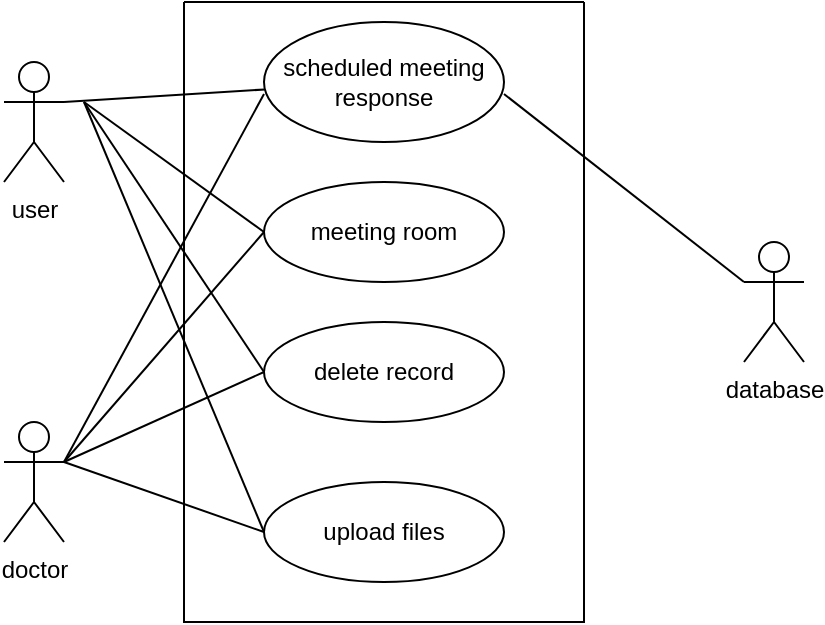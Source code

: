 <mxfile version="21.0.6" type="github">
  <diagram name="Page-1" id="FxTRXZxbGpBr5tCT2cW9">
    <mxGraphModel dx="1674" dy="704" grid="1" gridSize="10" guides="1" tooltips="1" connect="1" arrows="1" fold="1" page="1" pageScale="1" pageWidth="850" pageHeight="1100" math="0" shadow="0">
      <root>
        <mxCell id="0" />
        <mxCell id="1" parent="0" />
        <mxCell id="hSFMDxg27ojF36zUa-iX-1" value="user" style="shape=umlActor;verticalLabelPosition=bottom;verticalAlign=top;html=1;outlineConnect=0;" vertex="1" parent="1">
          <mxGeometry x="170" y="260" width="30" height="60" as="geometry" />
        </mxCell>
        <mxCell id="hSFMDxg27ojF36zUa-iX-2" value="doctor" style="shape=umlActor;verticalLabelPosition=bottom;verticalAlign=top;html=1;outlineConnect=0;" vertex="1" parent="1">
          <mxGeometry x="170" y="440" width="30" height="60" as="geometry" />
        </mxCell>
        <mxCell id="hSFMDxg27ojF36zUa-iX-4" value="" style="swimlane;startSize=0;" vertex="1" parent="1">
          <mxGeometry x="260" y="230" width="200" height="310" as="geometry" />
        </mxCell>
        <mxCell id="hSFMDxg27ojF36zUa-iX-5" value="scheduled meeting response" style="ellipse;whiteSpace=wrap;html=1;" vertex="1" parent="hSFMDxg27ojF36zUa-iX-4">
          <mxGeometry x="40" y="10" width="120" height="60" as="geometry" />
        </mxCell>
        <mxCell id="hSFMDxg27ojF36zUa-iX-6" value="meeting room" style="ellipse;whiteSpace=wrap;html=1;" vertex="1" parent="hSFMDxg27ojF36zUa-iX-4">
          <mxGeometry x="40" y="90" width="120" height="50" as="geometry" />
        </mxCell>
        <mxCell id="hSFMDxg27ojF36zUa-iX-7" value="delete record" style="ellipse;whiteSpace=wrap;html=1;" vertex="1" parent="hSFMDxg27ojF36zUa-iX-4">
          <mxGeometry x="40" y="160" width="120" height="50" as="geometry" />
        </mxCell>
        <mxCell id="hSFMDxg27ojF36zUa-iX-8" value="upload files" style="ellipse;whiteSpace=wrap;html=1;" vertex="1" parent="hSFMDxg27ojF36zUa-iX-4">
          <mxGeometry x="40" y="240" width="120" height="50" as="geometry" />
        </mxCell>
        <mxCell id="hSFMDxg27ojF36zUa-iX-10" value="database" style="shape=umlActor;verticalLabelPosition=bottom;verticalAlign=top;html=1;outlineConnect=0;" vertex="1" parent="1">
          <mxGeometry x="540" y="350" width="30" height="60" as="geometry" />
        </mxCell>
        <mxCell id="hSFMDxg27ojF36zUa-iX-11" value="" style="endArrow=none;html=1;rounded=0;" edge="1" parent="1" target="hSFMDxg27ojF36zUa-iX-5">
          <mxGeometry width="50" height="50" relative="1" as="geometry">
            <mxPoint x="200" y="280" as="sourcePoint" />
            <mxPoint x="260" y="210" as="targetPoint" />
          </mxGeometry>
        </mxCell>
        <mxCell id="hSFMDxg27ojF36zUa-iX-12" value="" style="endArrow=none;html=1;rounded=0;entryX=0;entryY=0.6;entryDx=0;entryDy=0;entryPerimeter=0;" edge="1" parent="1" target="hSFMDxg27ojF36zUa-iX-5">
          <mxGeometry width="50" height="50" relative="1" as="geometry">
            <mxPoint x="200" y="460" as="sourcePoint" />
            <mxPoint x="320" y="350" as="targetPoint" />
            <Array as="points" />
          </mxGeometry>
        </mxCell>
        <mxCell id="hSFMDxg27ojF36zUa-iX-13" value="" style="endArrow=none;html=1;rounded=0;exitX=1;exitY=0.6;exitDx=0;exitDy=0;exitPerimeter=0;entryX=0;entryY=0.333;entryDx=0;entryDy=0;entryPerimeter=0;" edge="1" parent="1" source="hSFMDxg27ojF36zUa-iX-5" target="hSFMDxg27ojF36zUa-iX-10">
          <mxGeometry width="50" height="50" relative="1" as="geometry">
            <mxPoint x="480" y="410" as="sourcePoint" />
            <mxPoint x="530" y="360" as="targetPoint" />
          </mxGeometry>
        </mxCell>
        <mxCell id="hSFMDxg27ojF36zUa-iX-14" value="" style="endArrow=none;html=1;rounded=0;entryX=0;entryY=0.5;entryDx=0;entryDy=0;" edge="1" parent="1" target="hSFMDxg27ojF36zUa-iX-6">
          <mxGeometry width="50" height="50" relative="1" as="geometry">
            <mxPoint x="210" y="280" as="sourcePoint" />
            <mxPoint x="260" y="210" as="targetPoint" />
          </mxGeometry>
        </mxCell>
        <mxCell id="hSFMDxg27ojF36zUa-iX-16" value="" style="endArrow=none;html=1;rounded=0;entryX=0;entryY=0.5;entryDx=0;entryDy=0;" edge="1" parent="1" target="hSFMDxg27ojF36zUa-iX-6">
          <mxGeometry width="50" height="50" relative="1" as="geometry">
            <mxPoint x="200" y="460" as="sourcePoint" />
            <mxPoint x="320" y="350" as="targetPoint" />
          </mxGeometry>
        </mxCell>
        <mxCell id="hSFMDxg27ojF36zUa-iX-18" value="" style="endArrow=none;html=1;rounded=0;entryX=0;entryY=0.5;entryDx=0;entryDy=0;" edge="1" parent="1" target="hSFMDxg27ojF36zUa-iX-7">
          <mxGeometry width="50" height="50" relative="1" as="geometry">
            <mxPoint x="200" y="460" as="sourcePoint" />
            <mxPoint x="190" y="410" as="targetPoint" />
          </mxGeometry>
        </mxCell>
        <mxCell id="hSFMDxg27ojF36zUa-iX-19" value="" style="endArrow=none;html=1;rounded=0;entryX=0;entryY=0.5;entryDx=0;entryDy=0;" edge="1" parent="1" target="hSFMDxg27ojF36zUa-iX-7">
          <mxGeometry width="50" height="50" relative="1" as="geometry">
            <mxPoint x="210" y="280" as="sourcePoint" />
            <mxPoint x="320" y="350" as="targetPoint" />
          </mxGeometry>
        </mxCell>
        <mxCell id="hSFMDxg27ojF36zUa-iX-20" value="" style="endArrow=none;html=1;rounded=0;entryX=0;entryY=0.5;entryDx=0;entryDy=0;" edge="1" parent="1" target="hSFMDxg27ojF36zUa-iX-8">
          <mxGeometry width="50" height="50" relative="1" as="geometry">
            <mxPoint x="200" y="460" as="sourcePoint" />
            <mxPoint x="250" y="410" as="targetPoint" />
          </mxGeometry>
        </mxCell>
        <mxCell id="hSFMDxg27ojF36zUa-iX-21" value="" style="endArrow=none;html=1;rounded=0;exitX=0;exitY=0.5;exitDx=0;exitDy=0;" edge="1" parent="1" source="hSFMDxg27ojF36zUa-iX-8">
          <mxGeometry width="50" height="50" relative="1" as="geometry">
            <mxPoint x="160" y="330" as="sourcePoint" />
            <mxPoint x="210" y="280" as="targetPoint" />
          </mxGeometry>
        </mxCell>
      </root>
    </mxGraphModel>
  </diagram>
</mxfile>
